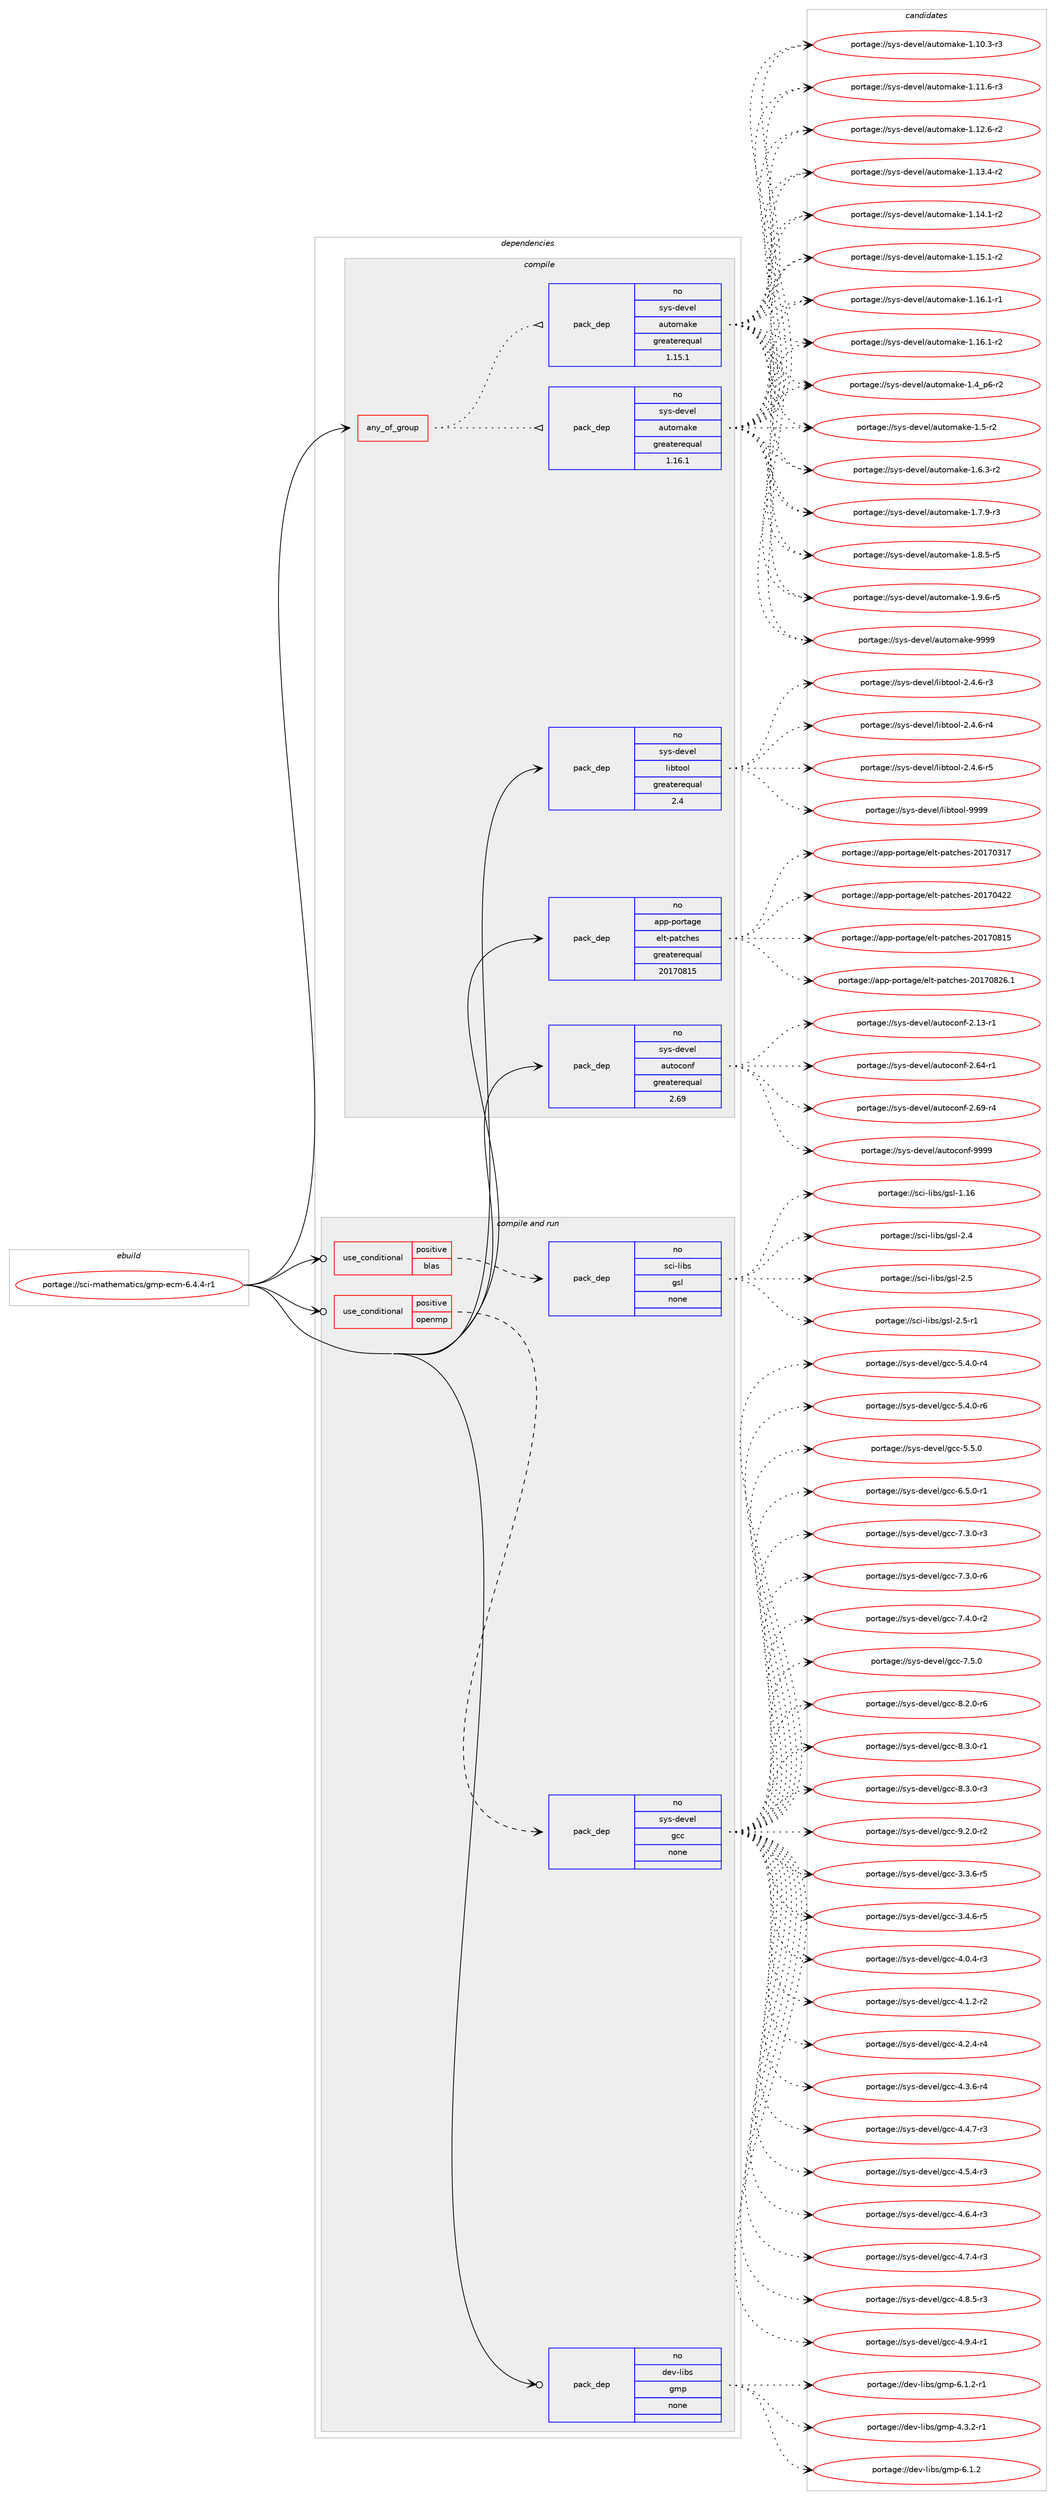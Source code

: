 digraph prolog {

# *************
# Graph options
# *************

newrank=true;
concentrate=true;
compound=true;
graph [rankdir=LR,fontname=Helvetica,fontsize=10,ranksep=1.5];#, ranksep=2.5, nodesep=0.2];
edge  [arrowhead=vee];
node  [fontname=Helvetica,fontsize=10];

# **********
# The ebuild
# **********

subgraph cluster_leftcol {
color=gray;
rank=same;
label=<<i>ebuild</i>>;
id [label="portage://sci-mathematics/gmp-ecm-6.4.4-r1", color=red, width=4, href="../sci-mathematics/gmp-ecm-6.4.4-r1.svg"];
}

# ****************
# The dependencies
# ****************

subgraph cluster_midcol {
color=gray;
label=<<i>dependencies</i>>;
subgraph cluster_compile {
fillcolor="#eeeeee";
style=filled;
label=<<i>compile</i>>;
subgraph any6496 {
dependency394291 [label=<<TABLE BORDER="0" CELLBORDER="1" CELLSPACING="0" CELLPADDING="4"><TR><TD CELLPADDING="10">any_of_group</TD></TR></TABLE>>, shape=none, color=red];subgraph pack290018 {
dependency394292 [label=<<TABLE BORDER="0" CELLBORDER="1" CELLSPACING="0" CELLPADDING="4" WIDTH="220"><TR><TD ROWSPAN="6" CELLPADDING="30">pack_dep</TD></TR><TR><TD WIDTH="110">no</TD></TR><TR><TD>sys-devel</TD></TR><TR><TD>automake</TD></TR><TR><TD>greaterequal</TD></TR><TR><TD>1.16.1</TD></TR></TABLE>>, shape=none, color=blue];
}
dependency394291:e -> dependency394292:w [weight=20,style="dotted",arrowhead="oinv"];
subgraph pack290019 {
dependency394293 [label=<<TABLE BORDER="0" CELLBORDER="1" CELLSPACING="0" CELLPADDING="4" WIDTH="220"><TR><TD ROWSPAN="6" CELLPADDING="30">pack_dep</TD></TR><TR><TD WIDTH="110">no</TD></TR><TR><TD>sys-devel</TD></TR><TR><TD>automake</TD></TR><TR><TD>greaterequal</TD></TR><TR><TD>1.15.1</TD></TR></TABLE>>, shape=none, color=blue];
}
dependency394291:e -> dependency394293:w [weight=20,style="dotted",arrowhead="oinv"];
}
id:e -> dependency394291:w [weight=20,style="solid",arrowhead="vee"];
subgraph pack290020 {
dependency394294 [label=<<TABLE BORDER="0" CELLBORDER="1" CELLSPACING="0" CELLPADDING="4" WIDTH="220"><TR><TD ROWSPAN="6" CELLPADDING="30">pack_dep</TD></TR><TR><TD WIDTH="110">no</TD></TR><TR><TD>app-portage</TD></TR><TR><TD>elt-patches</TD></TR><TR><TD>greaterequal</TD></TR><TR><TD>20170815</TD></TR></TABLE>>, shape=none, color=blue];
}
id:e -> dependency394294:w [weight=20,style="solid",arrowhead="vee"];
subgraph pack290021 {
dependency394295 [label=<<TABLE BORDER="0" CELLBORDER="1" CELLSPACING="0" CELLPADDING="4" WIDTH="220"><TR><TD ROWSPAN="6" CELLPADDING="30">pack_dep</TD></TR><TR><TD WIDTH="110">no</TD></TR><TR><TD>sys-devel</TD></TR><TR><TD>autoconf</TD></TR><TR><TD>greaterequal</TD></TR><TR><TD>2.69</TD></TR></TABLE>>, shape=none, color=blue];
}
id:e -> dependency394295:w [weight=20,style="solid",arrowhead="vee"];
subgraph pack290022 {
dependency394296 [label=<<TABLE BORDER="0" CELLBORDER="1" CELLSPACING="0" CELLPADDING="4" WIDTH="220"><TR><TD ROWSPAN="6" CELLPADDING="30">pack_dep</TD></TR><TR><TD WIDTH="110">no</TD></TR><TR><TD>sys-devel</TD></TR><TR><TD>libtool</TD></TR><TR><TD>greaterequal</TD></TR><TR><TD>2.4</TD></TR></TABLE>>, shape=none, color=blue];
}
id:e -> dependency394296:w [weight=20,style="solid",arrowhead="vee"];
}
subgraph cluster_compileandrun {
fillcolor="#eeeeee";
style=filled;
label=<<i>compile and run</i>>;
subgraph cond97570 {
dependency394297 [label=<<TABLE BORDER="0" CELLBORDER="1" CELLSPACING="0" CELLPADDING="4"><TR><TD ROWSPAN="3" CELLPADDING="10">use_conditional</TD></TR><TR><TD>positive</TD></TR><TR><TD>blas</TD></TR></TABLE>>, shape=none, color=red];
subgraph pack290023 {
dependency394298 [label=<<TABLE BORDER="0" CELLBORDER="1" CELLSPACING="0" CELLPADDING="4" WIDTH="220"><TR><TD ROWSPAN="6" CELLPADDING="30">pack_dep</TD></TR><TR><TD WIDTH="110">no</TD></TR><TR><TD>sci-libs</TD></TR><TR><TD>gsl</TD></TR><TR><TD>none</TD></TR><TR><TD></TD></TR></TABLE>>, shape=none, color=blue];
}
dependency394297:e -> dependency394298:w [weight=20,style="dashed",arrowhead="vee"];
}
id:e -> dependency394297:w [weight=20,style="solid",arrowhead="odotvee"];
subgraph cond97571 {
dependency394299 [label=<<TABLE BORDER="0" CELLBORDER="1" CELLSPACING="0" CELLPADDING="4"><TR><TD ROWSPAN="3" CELLPADDING="10">use_conditional</TD></TR><TR><TD>positive</TD></TR><TR><TD>openmp</TD></TR></TABLE>>, shape=none, color=red];
subgraph pack290024 {
dependency394300 [label=<<TABLE BORDER="0" CELLBORDER="1" CELLSPACING="0" CELLPADDING="4" WIDTH="220"><TR><TD ROWSPAN="6" CELLPADDING="30">pack_dep</TD></TR><TR><TD WIDTH="110">no</TD></TR><TR><TD>sys-devel</TD></TR><TR><TD>gcc</TD></TR><TR><TD>none</TD></TR><TR><TD></TD></TR></TABLE>>, shape=none, color=blue];
}
dependency394299:e -> dependency394300:w [weight=20,style="dashed",arrowhead="vee"];
}
id:e -> dependency394299:w [weight=20,style="solid",arrowhead="odotvee"];
subgraph pack290025 {
dependency394301 [label=<<TABLE BORDER="0" CELLBORDER="1" CELLSPACING="0" CELLPADDING="4" WIDTH="220"><TR><TD ROWSPAN="6" CELLPADDING="30">pack_dep</TD></TR><TR><TD WIDTH="110">no</TD></TR><TR><TD>dev-libs</TD></TR><TR><TD>gmp</TD></TR><TR><TD>none</TD></TR><TR><TD></TD></TR></TABLE>>, shape=none, color=blue];
}
id:e -> dependency394301:w [weight=20,style="solid",arrowhead="odotvee"];
}
subgraph cluster_run {
fillcolor="#eeeeee";
style=filled;
label=<<i>run</i>>;
}
}

# **************
# The candidates
# **************

subgraph cluster_choices {
rank=same;
color=gray;
label=<<i>candidates</i>>;

subgraph choice290018 {
color=black;
nodesep=1;
choiceportage11512111545100101118101108479711711611110997107101454946494846514511451 [label="portage://sys-devel/automake-1.10.3-r3", color=red, width=4,href="../sys-devel/automake-1.10.3-r3.svg"];
choiceportage11512111545100101118101108479711711611110997107101454946494946544511451 [label="portage://sys-devel/automake-1.11.6-r3", color=red, width=4,href="../sys-devel/automake-1.11.6-r3.svg"];
choiceportage11512111545100101118101108479711711611110997107101454946495046544511450 [label="portage://sys-devel/automake-1.12.6-r2", color=red, width=4,href="../sys-devel/automake-1.12.6-r2.svg"];
choiceportage11512111545100101118101108479711711611110997107101454946495146524511450 [label="portage://sys-devel/automake-1.13.4-r2", color=red, width=4,href="../sys-devel/automake-1.13.4-r2.svg"];
choiceportage11512111545100101118101108479711711611110997107101454946495246494511450 [label="portage://sys-devel/automake-1.14.1-r2", color=red, width=4,href="../sys-devel/automake-1.14.1-r2.svg"];
choiceportage11512111545100101118101108479711711611110997107101454946495346494511450 [label="portage://sys-devel/automake-1.15.1-r2", color=red, width=4,href="../sys-devel/automake-1.15.1-r2.svg"];
choiceportage11512111545100101118101108479711711611110997107101454946495446494511449 [label="portage://sys-devel/automake-1.16.1-r1", color=red, width=4,href="../sys-devel/automake-1.16.1-r1.svg"];
choiceportage11512111545100101118101108479711711611110997107101454946495446494511450 [label="portage://sys-devel/automake-1.16.1-r2", color=red, width=4,href="../sys-devel/automake-1.16.1-r2.svg"];
choiceportage115121115451001011181011084797117116111109971071014549465295112544511450 [label="portage://sys-devel/automake-1.4_p6-r2", color=red, width=4,href="../sys-devel/automake-1.4_p6-r2.svg"];
choiceportage11512111545100101118101108479711711611110997107101454946534511450 [label="portage://sys-devel/automake-1.5-r2", color=red, width=4,href="../sys-devel/automake-1.5-r2.svg"];
choiceportage115121115451001011181011084797117116111109971071014549465446514511450 [label="portage://sys-devel/automake-1.6.3-r2", color=red, width=4,href="../sys-devel/automake-1.6.3-r2.svg"];
choiceportage115121115451001011181011084797117116111109971071014549465546574511451 [label="portage://sys-devel/automake-1.7.9-r3", color=red, width=4,href="../sys-devel/automake-1.7.9-r3.svg"];
choiceportage115121115451001011181011084797117116111109971071014549465646534511453 [label="portage://sys-devel/automake-1.8.5-r5", color=red, width=4,href="../sys-devel/automake-1.8.5-r5.svg"];
choiceportage115121115451001011181011084797117116111109971071014549465746544511453 [label="portage://sys-devel/automake-1.9.6-r5", color=red, width=4,href="../sys-devel/automake-1.9.6-r5.svg"];
choiceportage115121115451001011181011084797117116111109971071014557575757 [label="portage://sys-devel/automake-9999", color=red, width=4,href="../sys-devel/automake-9999.svg"];
dependency394292:e -> choiceportage11512111545100101118101108479711711611110997107101454946494846514511451:w [style=dotted,weight="100"];
dependency394292:e -> choiceportage11512111545100101118101108479711711611110997107101454946494946544511451:w [style=dotted,weight="100"];
dependency394292:e -> choiceportage11512111545100101118101108479711711611110997107101454946495046544511450:w [style=dotted,weight="100"];
dependency394292:e -> choiceportage11512111545100101118101108479711711611110997107101454946495146524511450:w [style=dotted,weight="100"];
dependency394292:e -> choiceportage11512111545100101118101108479711711611110997107101454946495246494511450:w [style=dotted,weight="100"];
dependency394292:e -> choiceportage11512111545100101118101108479711711611110997107101454946495346494511450:w [style=dotted,weight="100"];
dependency394292:e -> choiceportage11512111545100101118101108479711711611110997107101454946495446494511449:w [style=dotted,weight="100"];
dependency394292:e -> choiceportage11512111545100101118101108479711711611110997107101454946495446494511450:w [style=dotted,weight="100"];
dependency394292:e -> choiceportage115121115451001011181011084797117116111109971071014549465295112544511450:w [style=dotted,weight="100"];
dependency394292:e -> choiceportage11512111545100101118101108479711711611110997107101454946534511450:w [style=dotted,weight="100"];
dependency394292:e -> choiceportage115121115451001011181011084797117116111109971071014549465446514511450:w [style=dotted,weight="100"];
dependency394292:e -> choiceportage115121115451001011181011084797117116111109971071014549465546574511451:w [style=dotted,weight="100"];
dependency394292:e -> choiceportage115121115451001011181011084797117116111109971071014549465646534511453:w [style=dotted,weight="100"];
dependency394292:e -> choiceportage115121115451001011181011084797117116111109971071014549465746544511453:w [style=dotted,weight="100"];
dependency394292:e -> choiceportage115121115451001011181011084797117116111109971071014557575757:w [style=dotted,weight="100"];
}
subgraph choice290019 {
color=black;
nodesep=1;
choiceportage11512111545100101118101108479711711611110997107101454946494846514511451 [label="portage://sys-devel/automake-1.10.3-r3", color=red, width=4,href="../sys-devel/automake-1.10.3-r3.svg"];
choiceportage11512111545100101118101108479711711611110997107101454946494946544511451 [label="portage://sys-devel/automake-1.11.6-r3", color=red, width=4,href="../sys-devel/automake-1.11.6-r3.svg"];
choiceportage11512111545100101118101108479711711611110997107101454946495046544511450 [label="portage://sys-devel/automake-1.12.6-r2", color=red, width=4,href="../sys-devel/automake-1.12.6-r2.svg"];
choiceportage11512111545100101118101108479711711611110997107101454946495146524511450 [label="portage://sys-devel/automake-1.13.4-r2", color=red, width=4,href="../sys-devel/automake-1.13.4-r2.svg"];
choiceportage11512111545100101118101108479711711611110997107101454946495246494511450 [label="portage://sys-devel/automake-1.14.1-r2", color=red, width=4,href="../sys-devel/automake-1.14.1-r2.svg"];
choiceportage11512111545100101118101108479711711611110997107101454946495346494511450 [label="portage://sys-devel/automake-1.15.1-r2", color=red, width=4,href="../sys-devel/automake-1.15.1-r2.svg"];
choiceportage11512111545100101118101108479711711611110997107101454946495446494511449 [label="portage://sys-devel/automake-1.16.1-r1", color=red, width=4,href="../sys-devel/automake-1.16.1-r1.svg"];
choiceportage11512111545100101118101108479711711611110997107101454946495446494511450 [label="portage://sys-devel/automake-1.16.1-r2", color=red, width=4,href="../sys-devel/automake-1.16.1-r2.svg"];
choiceportage115121115451001011181011084797117116111109971071014549465295112544511450 [label="portage://sys-devel/automake-1.4_p6-r2", color=red, width=4,href="../sys-devel/automake-1.4_p6-r2.svg"];
choiceportage11512111545100101118101108479711711611110997107101454946534511450 [label="portage://sys-devel/automake-1.5-r2", color=red, width=4,href="../sys-devel/automake-1.5-r2.svg"];
choiceportage115121115451001011181011084797117116111109971071014549465446514511450 [label="portage://sys-devel/automake-1.6.3-r2", color=red, width=4,href="../sys-devel/automake-1.6.3-r2.svg"];
choiceportage115121115451001011181011084797117116111109971071014549465546574511451 [label="portage://sys-devel/automake-1.7.9-r3", color=red, width=4,href="../sys-devel/automake-1.7.9-r3.svg"];
choiceportage115121115451001011181011084797117116111109971071014549465646534511453 [label="portage://sys-devel/automake-1.8.5-r5", color=red, width=4,href="../sys-devel/automake-1.8.5-r5.svg"];
choiceportage115121115451001011181011084797117116111109971071014549465746544511453 [label="portage://sys-devel/automake-1.9.6-r5", color=red, width=4,href="../sys-devel/automake-1.9.6-r5.svg"];
choiceportage115121115451001011181011084797117116111109971071014557575757 [label="portage://sys-devel/automake-9999", color=red, width=4,href="../sys-devel/automake-9999.svg"];
dependency394293:e -> choiceportage11512111545100101118101108479711711611110997107101454946494846514511451:w [style=dotted,weight="100"];
dependency394293:e -> choiceportage11512111545100101118101108479711711611110997107101454946494946544511451:w [style=dotted,weight="100"];
dependency394293:e -> choiceportage11512111545100101118101108479711711611110997107101454946495046544511450:w [style=dotted,weight="100"];
dependency394293:e -> choiceportage11512111545100101118101108479711711611110997107101454946495146524511450:w [style=dotted,weight="100"];
dependency394293:e -> choiceportage11512111545100101118101108479711711611110997107101454946495246494511450:w [style=dotted,weight="100"];
dependency394293:e -> choiceportage11512111545100101118101108479711711611110997107101454946495346494511450:w [style=dotted,weight="100"];
dependency394293:e -> choiceportage11512111545100101118101108479711711611110997107101454946495446494511449:w [style=dotted,weight="100"];
dependency394293:e -> choiceportage11512111545100101118101108479711711611110997107101454946495446494511450:w [style=dotted,weight="100"];
dependency394293:e -> choiceportage115121115451001011181011084797117116111109971071014549465295112544511450:w [style=dotted,weight="100"];
dependency394293:e -> choiceportage11512111545100101118101108479711711611110997107101454946534511450:w [style=dotted,weight="100"];
dependency394293:e -> choiceportage115121115451001011181011084797117116111109971071014549465446514511450:w [style=dotted,weight="100"];
dependency394293:e -> choiceportage115121115451001011181011084797117116111109971071014549465546574511451:w [style=dotted,weight="100"];
dependency394293:e -> choiceportage115121115451001011181011084797117116111109971071014549465646534511453:w [style=dotted,weight="100"];
dependency394293:e -> choiceportage115121115451001011181011084797117116111109971071014549465746544511453:w [style=dotted,weight="100"];
dependency394293:e -> choiceportage115121115451001011181011084797117116111109971071014557575757:w [style=dotted,weight="100"];
}
subgraph choice290020 {
color=black;
nodesep=1;
choiceportage97112112451121111141169710310147101108116451129711699104101115455048495548514955 [label="portage://app-portage/elt-patches-20170317", color=red, width=4,href="../app-portage/elt-patches-20170317.svg"];
choiceportage97112112451121111141169710310147101108116451129711699104101115455048495548525050 [label="portage://app-portage/elt-patches-20170422", color=red, width=4,href="../app-portage/elt-patches-20170422.svg"];
choiceportage97112112451121111141169710310147101108116451129711699104101115455048495548564953 [label="portage://app-portage/elt-patches-20170815", color=red, width=4,href="../app-portage/elt-patches-20170815.svg"];
choiceportage971121124511211111411697103101471011081164511297116991041011154550484955485650544649 [label="portage://app-portage/elt-patches-20170826.1", color=red, width=4,href="../app-portage/elt-patches-20170826.1.svg"];
dependency394294:e -> choiceportage97112112451121111141169710310147101108116451129711699104101115455048495548514955:w [style=dotted,weight="100"];
dependency394294:e -> choiceportage97112112451121111141169710310147101108116451129711699104101115455048495548525050:w [style=dotted,weight="100"];
dependency394294:e -> choiceportage97112112451121111141169710310147101108116451129711699104101115455048495548564953:w [style=dotted,weight="100"];
dependency394294:e -> choiceportage971121124511211111411697103101471011081164511297116991041011154550484955485650544649:w [style=dotted,weight="100"];
}
subgraph choice290021 {
color=black;
nodesep=1;
choiceportage1151211154510010111810110847971171161119911111010245504649514511449 [label="portage://sys-devel/autoconf-2.13-r1", color=red, width=4,href="../sys-devel/autoconf-2.13-r1.svg"];
choiceportage1151211154510010111810110847971171161119911111010245504654524511449 [label="portage://sys-devel/autoconf-2.64-r1", color=red, width=4,href="../sys-devel/autoconf-2.64-r1.svg"];
choiceportage1151211154510010111810110847971171161119911111010245504654574511452 [label="portage://sys-devel/autoconf-2.69-r4", color=red, width=4,href="../sys-devel/autoconf-2.69-r4.svg"];
choiceportage115121115451001011181011084797117116111991111101024557575757 [label="portage://sys-devel/autoconf-9999", color=red, width=4,href="../sys-devel/autoconf-9999.svg"];
dependency394295:e -> choiceportage1151211154510010111810110847971171161119911111010245504649514511449:w [style=dotted,weight="100"];
dependency394295:e -> choiceportage1151211154510010111810110847971171161119911111010245504654524511449:w [style=dotted,weight="100"];
dependency394295:e -> choiceportage1151211154510010111810110847971171161119911111010245504654574511452:w [style=dotted,weight="100"];
dependency394295:e -> choiceportage115121115451001011181011084797117116111991111101024557575757:w [style=dotted,weight="100"];
}
subgraph choice290022 {
color=black;
nodesep=1;
choiceportage1151211154510010111810110847108105981161111111084550465246544511451 [label="portage://sys-devel/libtool-2.4.6-r3", color=red, width=4,href="../sys-devel/libtool-2.4.6-r3.svg"];
choiceportage1151211154510010111810110847108105981161111111084550465246544511452 [label="portage://sys-devel/libtool-2.4.6-r4", color=red, width=4,href="../sys-devel/libtool-2.4.6-r4.svg"];
choiceportage1151211154510010111810110847108105981161111111084550465246544511453 [label="portage://sys-devel/libtool-2.4.6-r5", color=red, width=4,href="../sys-devel/libtool-2.4.6-r5.svg"];
choiceportage1151211154510010111810110847108105981161111111084557575757 [label="portage://sys-devel/libtool-9999", color=red, width=4,href="../sys-devel/libtool-9999.svg"];
dependency394296:e -> choiceportage1151211154510010111810110847108105981161111111084550465246544511451:w [style=dotted,weight="100"];
dependency394296:e -> choiceportage1151211154510010111810110847108105981161111111084550465246544511452:w [style=dotted,weight="100"];
dependency394296:e -> choiceportage1151211154510010111810110847108105981161111111084550465246544511453:w [style=dotted,weight="100"];
dependency394296:e -> choiceportage1151211154510010111810110847108105981161111111084557575757:w [style=dotted,weight="100"];
}
subgraph choice290023 {
color=black;
nodesep=1;
choiceportage115991054510810598115471031151084549464954 [label="portage://sci-libs/gsl-1.16", color=red, width=4,href="../sci-libs/gsl-1.16.svg"];
choiceportage1159910545108105981154710311510845504652 [label="portage://sci-libs/gsl-2.4", color=red, width=4,href="../sci-libs/gsl-2.4.svg"];
choiceportage1159910545108105981154710311510845504653 [label="portage://sci-libs/gsl-2.5", color=red, width=4,href="../sci-libs/gsl-2.5.svg"];
choiceportage11599105451081059811547103115108455046534511449 [label="portage://sci-libs/gsl-2.5-r1", color=red, width=4,href="../sci-libs/gsl-2.5-r1.svg"];
dependency394298:e -> choiceportage115991054510810598115471031151084549464954:w [style=dotted,weight="100"];
dependency394298:e -> choiceportage1159910545108105981154710311510845504652:w [style=dotted,weight="100"];
dependency394298:e -> choiceportage1159910545108105981154710311510845504653:w [style=dotted,weight="100"];
dependency394298:e -> choiceportage11599105451081059811547103115108455046534511449:w [style=dotted,weight="100"];
}
subgraph choice290024 {
color=black;
nodesep=1;
choiceportage115121115451001011181011084710399994551465146544511453 [label="portage://sys-devel/gcc-3.3.6-r5", color=red, width=4,href="../sys-devel/gcc-3.3.6-r5.svg"];
choiceportage115121115451001011181011084710399994551465246544511453 [label="portage://sys-devel/gcc-3.4.6-r5", color=red, width=4,href="../sys-devel/gcc-3.4.6-r5.svg"];
choiceportage115121115451001011181011084710399994552464846524511451 [label="portage://sys-devel/gcc-4.0.4-r3", color=red, width=4,href="../sys-devel/gcc-4.0.4-r3.svg"];
choiceportage115121115451001011181011084710399994552464946504511450 [label="portage://sys-devel/gcc-4.1.2-r2", color=red, width=4,href="../sys-devel/gcc-4.1.2-r2.svg"];
choiceportage115121115451001011181011084710399994552465046524511452 [label="portage://sys-devel/gcc-4.2.4-r4", color=red, width=4,href="../sys-devel/gcc-4.2.4-r4.svg"];
choiceportage115121115451001011181011084710399994552465146544511452 [label="portage://sys-devel/gcc-4.3.6-r4", color=red, width=4,href="../sys-devel/gcc-4.3.6-r4.svg"];
choiceportage115121115451001011181011084710399994552465246554511451 [label="portage://sys-devel/gcc-4.4.7-r3", color=red, width=4,href="../sys-devel/gcc-4.4.7-r3.svg"];
choiceportage115121115451001011181011084710399994552465346524511451 [label="portage://sys-devel/gcc-4.5.4-r3", color=red, width=4,href="../sys-devel/gcc-4.5.4-r3.svg"];
choiceportage115121115451001011181011084710399994552465446524511451 [label="portage://sys-devel/gcc-4.6.4-r3", color=red, width=4,href="../sys-devel/gcc-4.6.4-r3.svg"];
choiceportage115121115451001011181011084710399994552465546524511451 [label="portage://sys-devel/gcc-4.7.4-r3", color=red, width=4,href="../sys-devel/gcc-4.7.4-r3.svg"];
choiceportage115121115451001011181011084710399994552465646534511451 [label="portage://sys-devel/gcc-4.8.5-r3", color=red, width=4,href="../sys-devel/gcc-4.8.5-r3.svg"];
choiceportage115121115451001011181011084710399994552465746524511449 [label="portage://sys-devel/gcc-4.9.4-r1", color=red, width=4,href="../sys-devel/gcc-4.9.4-r1.svg"];
choiceportage115121115451001011181011084710399994553465246484511452 [label="portage://sys-devel/gcc-5.4.0-r4", color=red, width=4,href="../sys-devel/gcc-5.4.0-r4.svg"];
choiceportage115121115451001011181011084710399994553465246484511454 [label="portage://sys-devel/gcc-5.4.0-r6", color=red, width=4,href="../sys-devel/gcc-5.4.0-r6.svg"];
choiceportage11512111545100101118101108471039999455346534648 [label="portage://sys-devel/gcc-5.5.0", color=red, width=4,href="../sys-devel/gcc-5.5.0.svg"];
choiceportage115121115451001011181011084710399994554465346484511449 [label="portage://sys-devel/gcc-6.5.0-r1", color=red, width=4,href="../sys-devel/gcc-6.5.0-r1.svg"];
choiceportage115121115451001011181011084710399994555465146484511451 [label="portage://sys-devel/gcc-7.3.0-r3", color=red, width=4,href="../sys-devel/gcc-7.3.0-r3.svg"];
choiceportage115121115451001011181011084710399994555465146484511454 [label="portage://sys-devel/gcc-7.3.0-r6", color=red, width=4,href="../sys-devel/gcc-7.3.0-r6.svg"];
choiceportage115121115451001011181011084710399994555465246484511450 [label="portage://sys-devel/gcc-7.4.0-r2", color=red, width=4,href="../sys-devel/gcc-7.4.0-r2.svg"];
choiceportage11512111545100101118101108471039999455546534648 [label="portage://sys-devel/gcc-7.5.0", color=red, width=4,href="../sys-devel/gcc-7.5.0.svg"];
choiceportage115121115451001011181011084710399994556465046484511454 [label="portage://sys-devel/gcc-8.2.0-r6", color=red, width=4,href="../sys-devel/gcc-8.2.0-r6.svg"];
choiceportage115121115451001011181011084710399994556465146484511449 [label="portage://sys-devel/gcc-8.3.0-r1", color=red, width=4,href="../sys-devel/gcc-8.3.0-r1.svg"];
choiceportage115121115451001011181011084710399994556465146484511451 [label="portage://sys-devel/gcc-8.3.0-r3", color=red, width=4,href="../sys-devel/gcc-8.3.0-r3.svg"];
choiceportage115121115451001011181011084710399994557465046484511450 [label="portage://sys-devel/gcc-9.2.0-r2", color=red, width=4,href="../sys-devel/gcc-9.2.0-r2.svg"];
dependency394300:e -> choiceportage115121115451001011181011084710399994551465146544511453:w [style=dotted,weight="100"];
dependency394300:e -> choiceportage115121115451001011181011084710399994551465246544511453:w [style=dotted,weight="100"];
dependency394300:e -> choiceportage115121115451001011181011084710399994552464846524511451:w [style=dotted,weight="100"];
dependency394300:e -> choiceportage115121115451001011181011084710399994552464946504511450:w [style=dotted,weight="100"];
dependency394300:e -> choiceportage115121115451001011181011084710399994552465046524511452:w [style=dotted,weight="100"];
dependency394300:e -> choiceportage115121115451001011181011084710399994552465146544511452:w [style=dotted,weight="100"];
dependency394300:e -> choiceportage115121115451001011181011084710399994552465246554511451:w [style=dotted,weight="100"];
dependency394300:e -> choiceportage115121115451001011181011084710399994552465346524511451:w [style=dotted,weight="100"];
dependency394300:e -> choiceportage115121115451001011181011084710399994552465446524511451:w [style=dotted,weight="100"];
dependency394300:e -> choiceportage115121115451001011181011084710399994552465546524511451:w [style=dotted,weight="100"];
dependency394300:e -> choiceportage115121115451001011181011084710399994552465646534511451:w [style=dotted,weight="100"];
dependency394300:e -> choiceportage115121115451001011181011084710399994552465746524511449:w [style=dotted,weight="100"];
dependency394300:e -> choiceportage115121115451001011181011084710399994553465246484511452:w [style=dotted,weight="100"];
dependency394300:e -> choiceportage115121115451001011181011084710399994553465246484511454:w [style=dotted,weight="100"];
dependency394300:e -> choiceportage11512111545100101118101108471039999455346534648:w [style=dotted,weight="100"];
dependency394300:e -> choiceportage115121115451001011181011084710399994554465346484511449:w [style=dotted,weight="100"];
dependency394300:e -> choiceportage115121115451001011181011084710399994555465146484511451:w [style=dotted,weight="100"];
dependency394300:e -> choiceportage115121115451001011181011084710399994555465146484511454:w [style=dotted,weight="100"];
dependency394300:e -> choiceportage115121115451001011181011084710399994555465246484511450:w [style=dotted,weight="100"];
dependency394300:e -> choiceportage11512111545100101118101108471039999455546534648:w [style=dotted,weight="100"];
dependency394300:e -> choiceportage115121115451001011181011084710399994556465046484511454:w [style=dotted,weight="100"];
dependency394300:e -> choiceportage115121115451001011181011084710399994556465146484511449:w [style=dotted,weight="100"];
dependency394300:e -> choiceportage115121115451001011181011084710399994556465146484511451:w [style=dotted,weight="100"];
dependency394300:e -> choiceportage115121115451001011181011084710399994557465046484511450:w [style=dotted,weight="100"];
}
subgraph choice290025 {
color=black;
nodesep=1;
choiceportage1001011184510810598115471031091124552465146504511449 [label="portage://dev-libs/gmp-4.3.2-r1", color=red, width=4,href="../dev-libs/gmp-4.3.2-r1.svg"];
choiceportage100101118451081059811547103109112455446494650 [label="portage://dev-libs/gmp-6.1.2", color=red, width=4,href="../dev-libs/gmp-6.1.2.svg"];
choiceportage1001011184510810598115471031091124554464946504511449 [label="portage://dev-libs/gmp-6.1.2-r1", color=red, width=4,href="../dev-libs/gmp-6.1.2-r1.svg"];
dependency394301:e -> choiceportage1001011184510810598115471031091124552465146504511449:w [style=dotted,weight="100"];
dependency394301:e -> choiceportage100101118451081059811547103109112455446494650:w [style=dotted,weight="100"];
dependency394301:e -> choiceportage1001011184510810598115471031091124554464946504511449:w [style=dotted,weight="100"];
}
}

}
